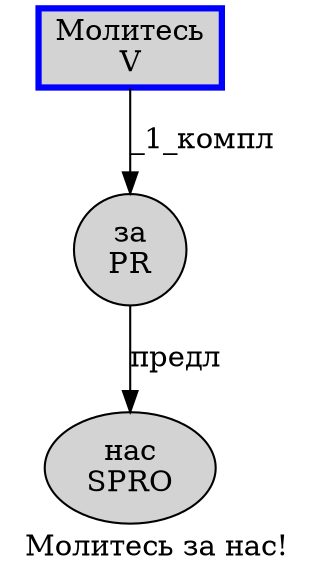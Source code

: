 digraph SENTENCE_1559 {
	graph [label="Молитесь за нас!"]
	node [style=filled]
		0 [label="Молитесь
V" color=blue fillcolor=lightgray penwidth=3 shape=box]
		1 [label="за
PR" color="" fillcolor=lightgray penwidth=1 shape=ellipse]
		2 [label="нас
SPRO" color="" fillcolor=lightgray penwidth=1 shape=ellipse]
			0 -> 1 [label="_1_компл"]
			1 -> 2 [label="предл"]
}